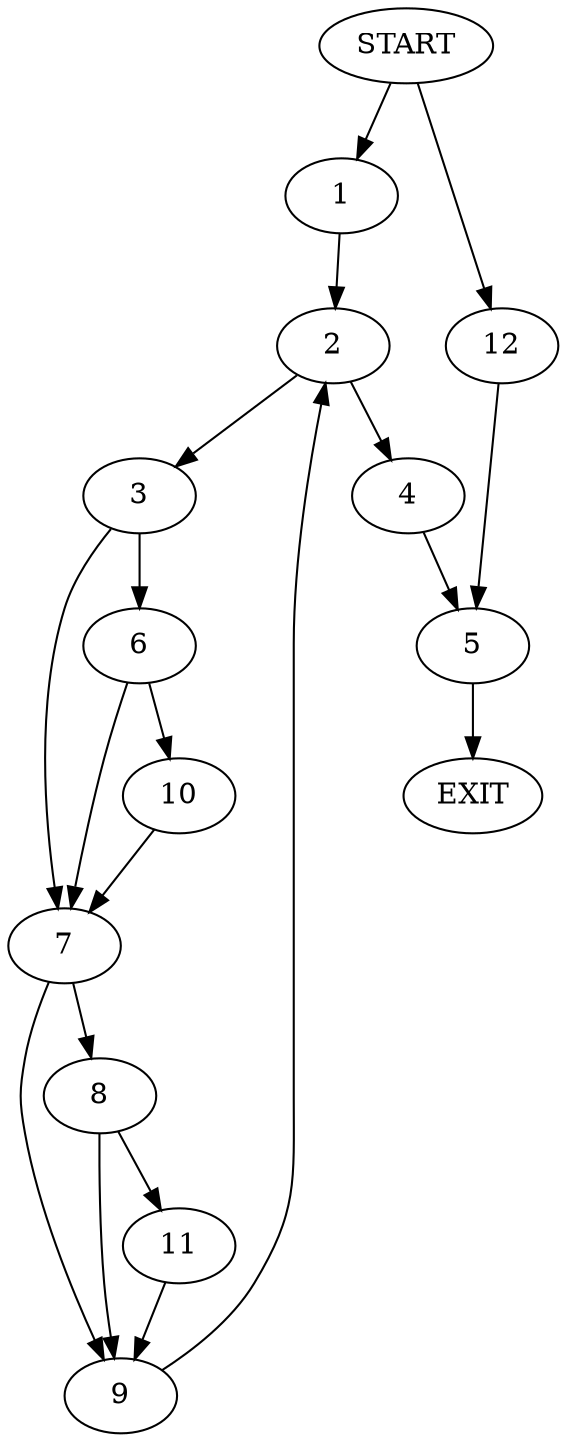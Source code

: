 digraph {
0 [label="START"]
13 [label="EXIT"]
0 -> 1
1 -> 2
2 -> 3
2 -> 4
4 -> 5
3 -> 6
3 -> 7
7 -> 8
7 -> 9
6 -> 10
6 -> 7
10 -> 7
9 -> 2
8 -> 11
8 -> 9
11 -> 9
5 -> 13
0 -> 12
12 -> 5
}
